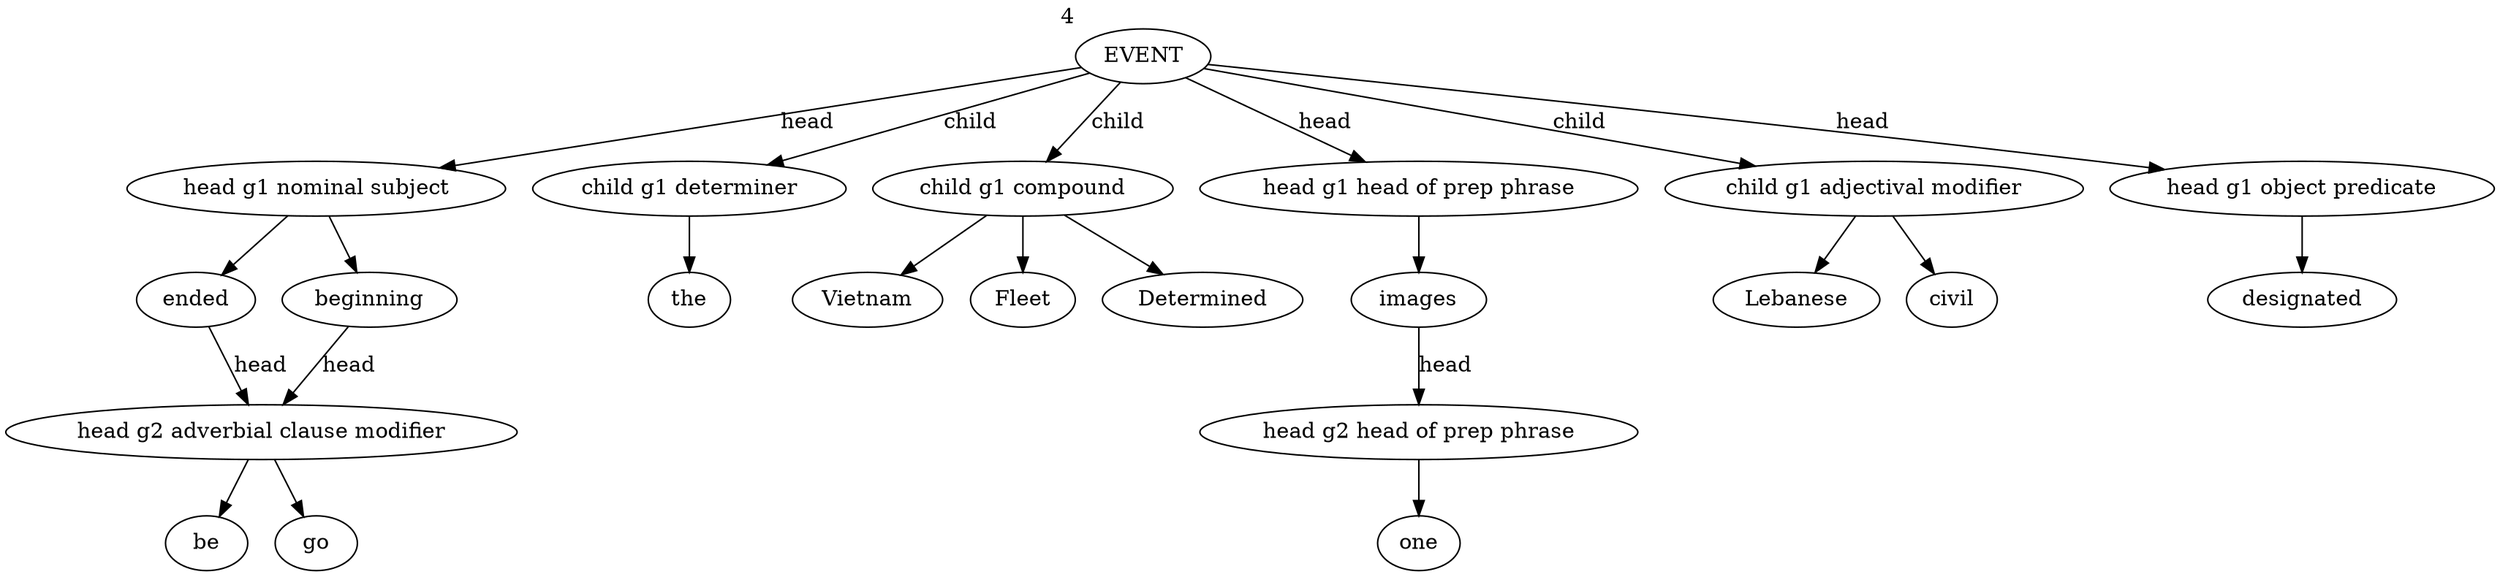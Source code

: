 strict digraph  {
EVENT [weight=4, xlabel=4];
"head g1 nominal subject" [weight=2, lp="-1.7047480922384253"];
ended [weight=1, lp="-0.6931471805599453"];
"child g1 determiner" [weight=2, lp="-1.7047480922384253"];
the [weight=2, lp="0.0"];
"child g1 compound" [weight=3, lp="-1.2992829841302609"];
Vietnam [weight=1, lp="-1.0986122886681098"];
"head g2 adverbial clause modifier" [weight=2, lp="0.0"];
be [weight=1, lp="-0.6931471805599453"];
beginning [weight=1, lp="-0.6931471805599453"];
Fleet [weight=1, lp="-1.0986122886681098"];
go [weight=1, lp="-0.6931471805599453"];
"head g1 head of prep phrase" [weight=1, lp="-2.3978952727983707"];
images [weight=1, lp="0.0"];
"child g1 adjectival modifier" [weight=2, lp="-1.7047480922384253"];
Lebanese [weight=1, lp="-0.6931471805599453"];
civil [weight=1, lp="-0.6931471805599453"];
"head g2 head of prep phrase" [weight=1, lp="0.0"];
one [weight=1, lp="0.0"];
"head g1 object predicate" [weight=1, lp="-2.3978952727983707"];
designated [weight=1, lp="0.0"];
Determined [weight=1, lp="-1.0986122886681098"];
EVENT -> "head g1 nominal subject"  [label=head];
EVENT -> "child g1 determiner"  [label=child];
EVENT -> "child g1 compound"  [label=child];
EVENT -> "head g1 head of prep phrase"  [label=head];
EVENT -> "child g1 adjectival modifier"  [label=child];
EVENT -> "head g1 object predicate"  [label=head];
"head g1 nominal subject" -> ended;
"head g1 nominal subject" -> beginning;
ended -> "head g2 adverbial clause modifier"  [label=head];
"child g1 determiner" -> the;
"child g1 compound" -> Vietnam;
"child g1 compound" -> Fleet;
"child g1 compound" -> Determined;
"head g2 adverbial clause modifier" -> be;
"head g2 adverbial clause modifier" -> go;
beginning -> "head g2 adverbial clause modifier"  [label=head];
"head g1 head of prep phrase" -> images;
images -> "head g2 head of prep phrase"  [label=head];
"child g1 adjectival modifier" -> Lebanese;
"child g1 adjectival modifier" -> civil;
"head g2 head of prep phrase" -> one;
"head g1 object predicate" -> designated;
}
